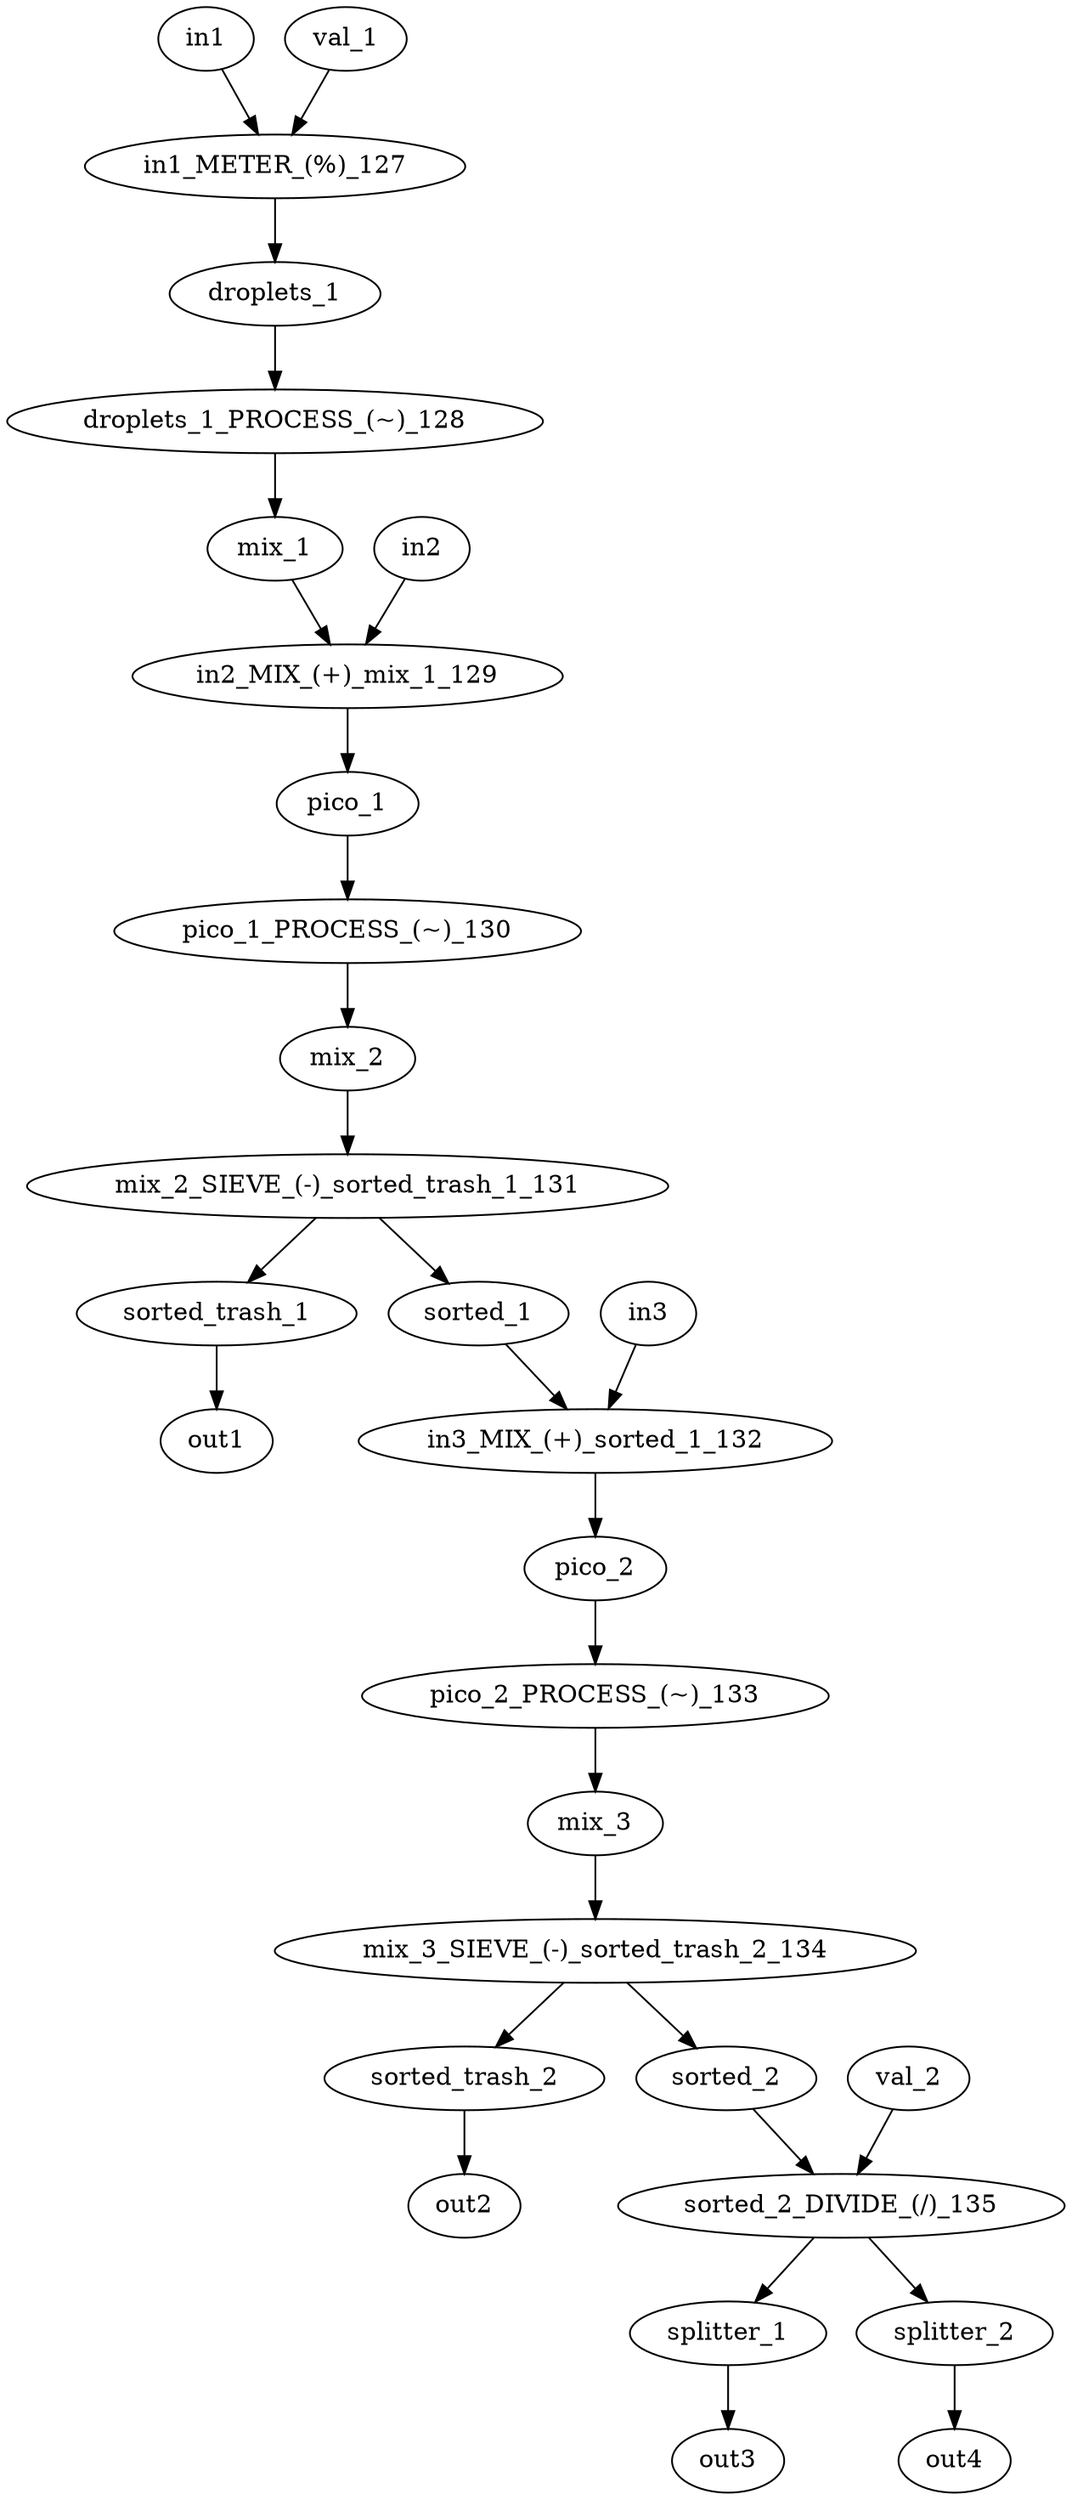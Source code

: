 strict digraph "" {
	in1 -> "in1_METER_(%)_127";
	in2 -> "in2_MIX_(+)_mix_1_129";
	in3 -> "in3_MIX_(+)_sorted_1_132";
	droplets_1 -> "droplets_1_PROCESS_(~)_128";
	mix_1 -> "in2_MIX_(+)_mix_1_129";
	pico_1 -> "pico_1_PROCESS_(~)_130";
	mix_2 -> "mix_2_SIEVE_(-)_sorted_trash_1_131";
	sorted_trash_1 -> out1;
	sorted_1 -> "in3_MIX_(+)_sorted_1_132";
	pico_2 -> "pico_2_PROCESS_(~)_133";
	mix_3 -> "mix_3_SIEVE_(-)_sorted_trash_2_134";
	sorted_trash_2 -> out2;
	sorted_2 -> "sorted_2_DIVIDE_(/)_135";
	splitter_1 -> out3;
	splitter_2 -> out4;
	"in1_METER_(%)_127" -> droplets_1;
	val_1 -> "in1_METER_(%)_127";
	"droplets_1_PROCESS_(~)_128" -> mix_1;
	"in2_MIX_(+)_mix_1_129" -> pico_1;
	"pico_1_PROCESS_(~)_130" -> mix_2;
	"mix_2_SIEVE_(-)_sorted_trash_1_131" -> sorted_trash_1;
	"mix_2_SIEVE_(-)_sorted_trash_1_131" -> sorted_1;
	"in3_MIX_(+)_sorted_1_132" -> pico_2;
	"pico_2_PROCESS_(~)_133" -> mix_3;
	"mix_3_SIEVE_(-)_sorted_trash_2_134" -> sorted_trash_2;
	"mix_3_SIEVE_(-)_sorted_trash_2_134" -> sorted_2;
	"sorted_2_DIVIDE_(/)_135" -> splitter_1;
	"sorted_2_DIVIDE_(/)_135" -> splitter_2;
	val_2 -> "sorted_2_DIVIDE_(/)_135";
}
